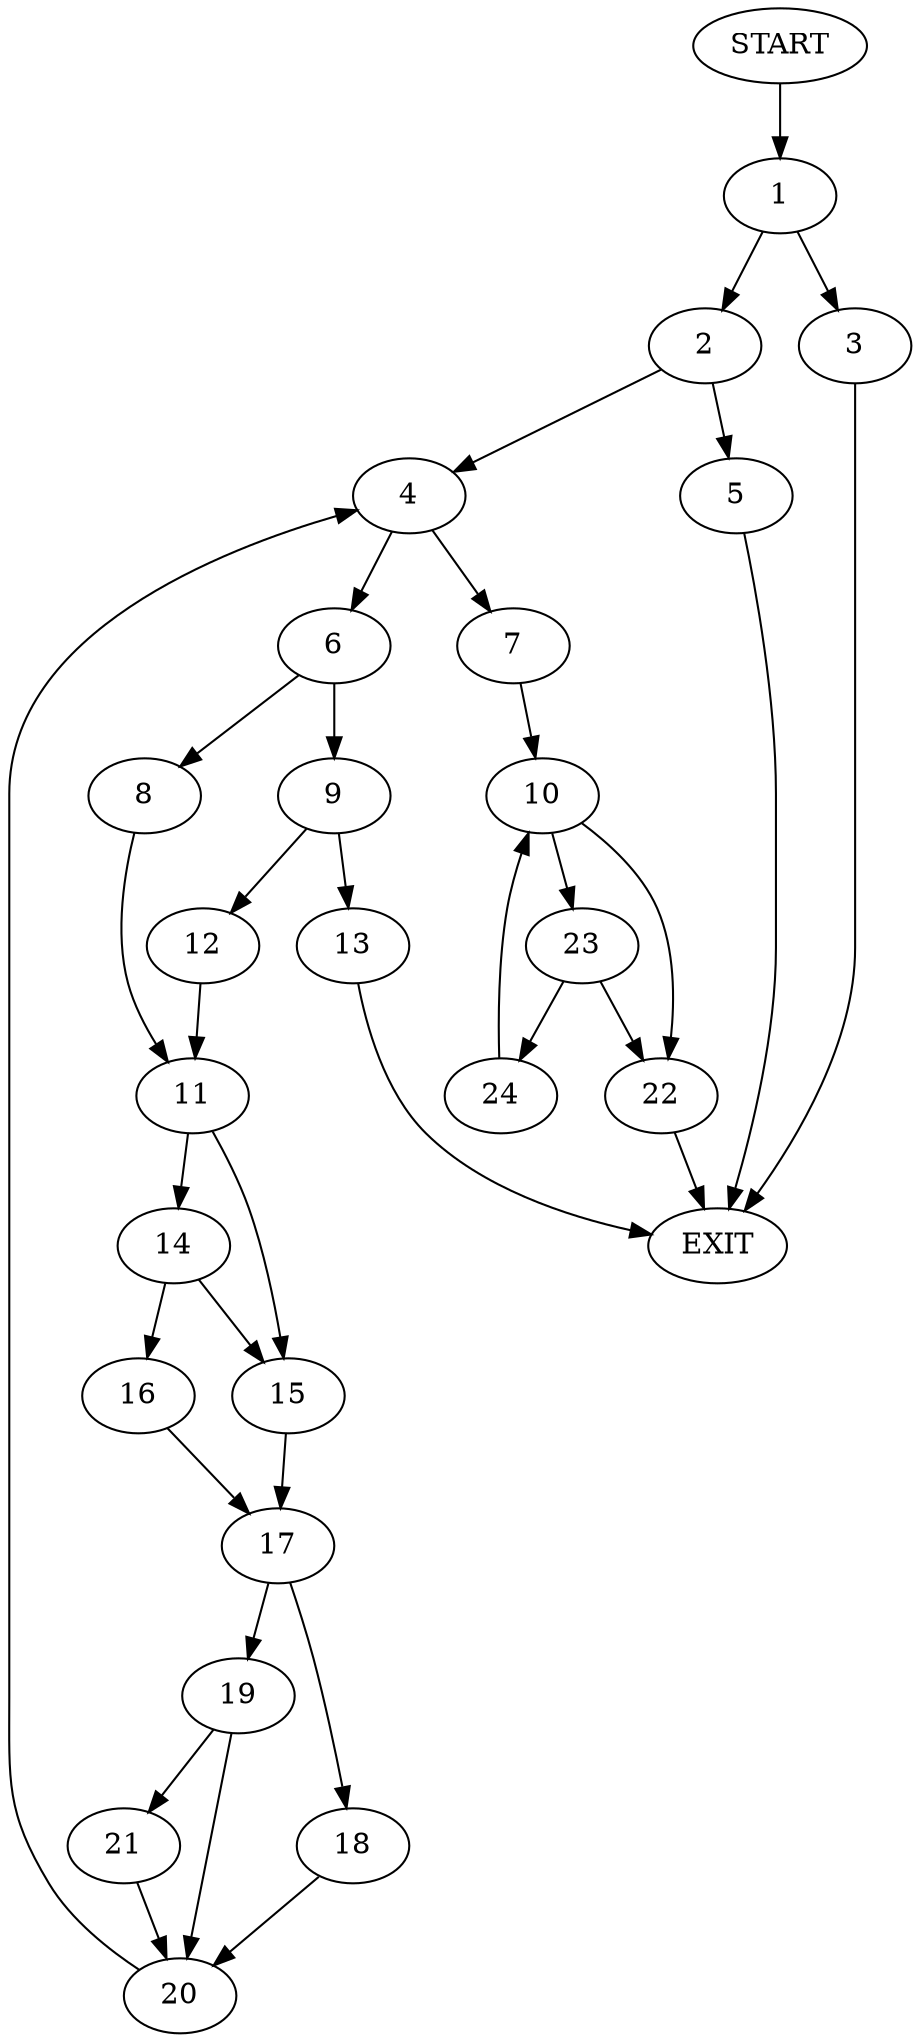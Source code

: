 digraph {
0 [label="START"]
25 [label="EXIT"]
0 -> 1
1 -> 2
1 -> 3
2 -> 4
2 -> 5
3 -> 25
4 -> 6
4 -> 7
5 -> 25
6 -> 8
6 -> 9
7 -> 10
8 -> 11
9 -> 12
9 -> 13
11 -> 14
11 -> 15
12 -> 11
13 -> 25
14 -> 16
14 -> 15
15 -> 17
16 -> 17
17 -> 18
17 -> 19
18 -> 20
19 -> 21
19 -> 20
20 -> 4
21 -> 20
10 -> 22
10 -> 23
23 -> 24
23 -> 22
22 -> 25
24 -> 10
}
